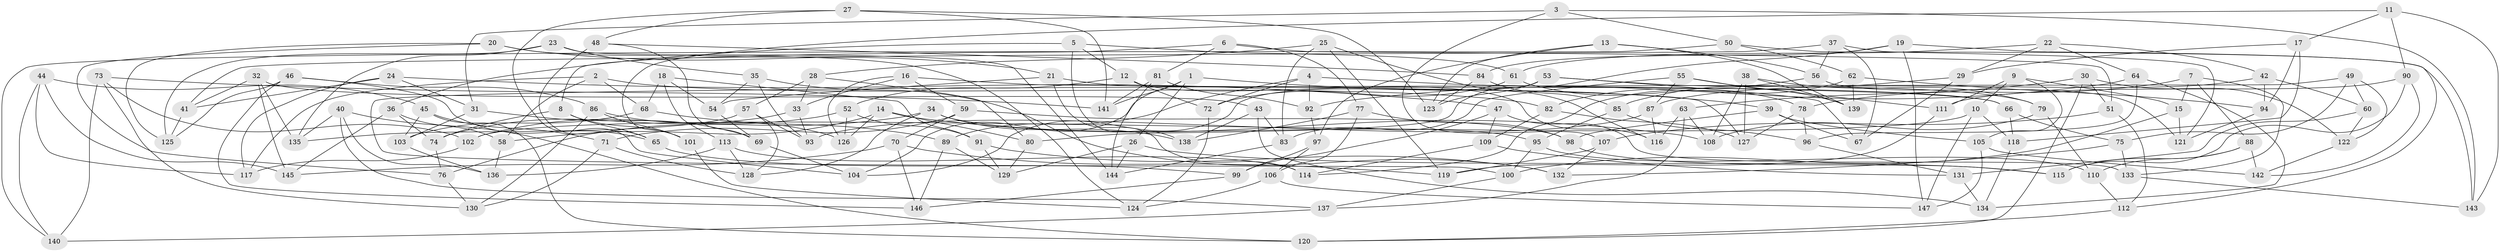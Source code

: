 // coarse degree distribution, {4: 0.3978494623655914, 6: 0.5161290322580645, 5: 0.06451612903225806, 3: 0.021505376344086023}
// Generated by graph-tools (version 1.1) at 2025/42/03/06/25 10:42:17]
// undirected, 147 vertices, 294 edges
graph export_dot {
graph [start="1"]
  node [color=gray90,style=filled];
  1;
  2;
  3;
  4;
  5;
  6;
  7;
  8;
  9;
  10;
  11;
  12;
  13;
  14;
  15;
  16;
  17;
  18;
  19;
  20;
  21;
  22;
  23;
  24;
  25;
  26;
  27;
  28;
  29;
  30;
  31;
  32;
  33;
  34;
  35;
  36;
  37;
  38;
  39;
  40;
  41;
  42;
  43;
  44;
  45;
  46;
  47;
  48;
  49;
  50;
  51;
  52;
  53;
  54;
  55;
  56;
  57;
  58;
  59;
  60;
  61;
  62;
  63;
  64;
  65;
  66;
  67;
  68;
  69;
  70;
  71;
  72;
  73;
  74;
  75;
  76;
  77;
  78;
  79;
  80;
  81;
  82;
  83;
  84;
  85;
  86;
  87;
  88;
  89;
  90;
  91;
  92;
  93;
  94;
  95;
  96;
  97;
  98;
  99;
  100;
  101;
  102;
  103;
  104;
  105;
  106;
  107;
  108;
  109;
  110;
  111;
  112;
  113;
  114;
  115;
  116;
  117;
  118;
  119;
  120;
  121;
  122;
  123;
  124;
  125;
  126;
  127;
  128;
  129;
  130;
  131;
  132;
  133;
  134;
  135;
  136;
  137;
  138;
  139;
  140;
  141;
  142;
  143;
  144;
  145;
  146;
  147;
  1 -- 104;
  1 -- 39;
  1 -- 141;
  1 -- 26;
  2 -- 117;
  2 -- 82;
  2 -- 58;
  2 -- 68;
  3 -- 31;
  3 -- 143;
  3 -- 107;
  3 -- 50;
  4 -- 89;
  4 -- 72;
  4 -- 66;
  4 -- 92;
  5 -- 36;
  5 -- 61;
  5 -- 138;
  5 -- 12;
  6 -- 51;
  6 -- 77;
  6 -- 81;
  6 -- 8;
  7 -- 133;
  7 -- 78;
  7 -- 88;
  7 -- 15;
  8 -- 74;
  8 -- 65;
  8 -- 101;
  9 -- 10;
  9 -- 111;
  9 -- 15;
  9 -- 105;
  10 -- 147;
  10 -- 118;
  10 -- 102;
  11 -- 90;
  11 -- 143;
  11 -- 17;
  11 -- 101;
  12 -- 72;
  12 -- 52;
  12 -- 116;
  13 -- 123;
  13 -- 97;
  13 -- 139;
  13 -- 56;
  14 -- 108;
  14 -- 58;
  14 -- 126;
  14 -- 80;
  15 -- 121;
  15 -- 100;
  16 -- 33;
  16 -- 59;
  16 -- 126;
  16 -- 127;
  17 -- 94;
  17 -- 29;
  17 -- 118;
  18 -- 54;
  18 -- 68;
  18 -- 91;
  18 -- 113;
  19 -- 147;
  19 -- 84;
  19 -- 80;
  19 -- 112;
  20 -- 21;
  20 -- 124;
  20 -- 125;
  20 -- 76;
  21 -- 66;
  21 -- 54;
  21 -- 114;
  22 -- 29;
  22 -- 64;
  22 -- 42;
  22 -- 61;
  23 -- 125;
  23 -- 35;
  23 -- 135;
  23 -- 144;
  24 -- 47;
  24 -- 117;
  24 -- 41;
  24 -- 31;
  25 -- 116;
  25 -- 28;
  25 -- 119;
  25 -- 83;
  26 -- 115;
  26 -- 129;
  26 -- 144;
  27 -- 48;
  27 -- 141;
  27 -- 123;
  27 -- 104;
  28 -- 33;
  28 -- 80;
  28 -- 57;
  29 -- 85;
  29 -- 67;
  30 -- 63;
  30 -- 122;
  30 -- 120;
  30 -- 51;
  31 -- 69;
  31 -- 103;
  32 -- 135;
  32 -- 41;
  32 -- 145;
  32 -- 43;
  33 -- 74;
  33 -- 93;
  34 -- 95;
  34 -- 138;
  34 -- 128;
  34 -- 76;
  35 -- 93;
  35 -- 132;
  35 -- 54;
  36 -- 74;
  36 -- 145;
  36 -- 58;
  37 -- 67;
  37 -- 41;
  37 -- 56;
  37 -- 121;
  38 -- 127;
  38 -- 79;
  38 -- 108;
  38 -- 139;
  39 -- 67;
  39 -- 98;
  39 -- 105;
  40 -- 135;
  40 -- 137;
  40 -- 120;
  40 -- 136;
  41 -- 125;
  42 -- 60;
  42 -- 87;
  42 -- 94;
  43 -- 138;
  43 -- 83;
  43 -- 134;
  44 -- 145;
  44 -- 45;
  44 -- 117;
  44 -- 140;
  45 -- 120;
  45 -- 103;
  45 -- 71;
  46 -- 86;
  46 -- 125;
  46 -- 146;
  46 -- 65;
  47 -- 99;
  47 -- 109;
  47 -- 133;
  48 -- 69;
  48 -- 65;
  48 -- 84;
  49 -- 60;
  49 -- 122;
  49 -- 75;
  49 -- 100;
  50 -- 140;
  50 -- 62;
  50 -- 143;
  51 -- 107;
  51 -- 112;
  52 -- 126;
  52 -- 102;
  52 -- 91;
  53 -- 67;
  53 -- 79;
  53 -- 104;
  53 -- 123;
  54 -- 69;
  55 -- 111;
  55 -- 139;
  55 -- 87;
  55 -- 83;
  56 -- 121;
  56 -- 82;
  57 -- 93;
  57 -- 135;
  57 -- 128;
  58 -- 136;
  59 -- 98;
  59 -- 70;
  59 -- 71;
  60 -- 122;
  60 -- 131;
  61 -- 78;
  61 -- 72;
  62 -- 139;
  62 -- 114;
  62 -- 94;
  63 -- 137;
  63 -- 116;
  63 -- 108;
  64 -- 92;
  64 -- 134;
  64 -- 96;
  65 -- 99;
  66 -- 118;
  66 -- 75;
  68 -- 103;
  68 -- 89;
  69 -- 104;
  70 -- 119;
  70 -- 145;
  70 -- 146;
  71 -- 130;
  71 -- 128;
  72 -- 124;
  73 -- 141;
  73 -- 140;
  73 -- 102;
  73 -- 130;
  74 -- 76;
  75 -- 132;
  75 -- 133;
  76 -- 130;
  77 -- 138;
  77 -- 106;
  77 -- 98;
  78 -- 96;
  78 -- 127;
  79 -- 108;
  79 -- 110;
  80 -- 129;
  81 -- 141;
  81 -- 92;
  81 -- 144;
  82 -- 127;
  82 -- 109;
  83 -- 144;
  84 -- 123;
  84 -- 85;
  85 -- 95;
  85 -- 96;
  86 -- 130;
  86 -- 126;
  86 -- 101;
  87 -- 93;
  87 -- 116;
  88 -- 110;
  88 -- 142;
  88 -- 115;
  89 -- 146;
  89 -- 129;
  90 -- 142;
  90 -- 111;
  90 -- 115;
  91 -- 129;
  91 -- 132;
  92 -- 97;
  94 -- 121;
  95 -- 100;
  95 -- 110;
  96 -- 131;
  97 -- 106;
  97 -- 99;
  98 -- 115;
  99 -- 146;
  100 -- 137;
  101 -- 124;
  102 -- 117;
  103 -- 136;
  105 -- 142;
  105 -- 147;
  106 -- 147;
  106 -- 124;
  107 -- 119;
  107 -- 132;
  109 -- 131;
  109 -- 114;
  110 -- 112;
  111 -- 119;
  112 -- 120;
  113 -- 136;
  113 -- 114;
  113 -- 128;
  118 -- 134;
  122 -- 142;
  131 -- 134;
  133 -- 143;
  137 -- 140;
}
